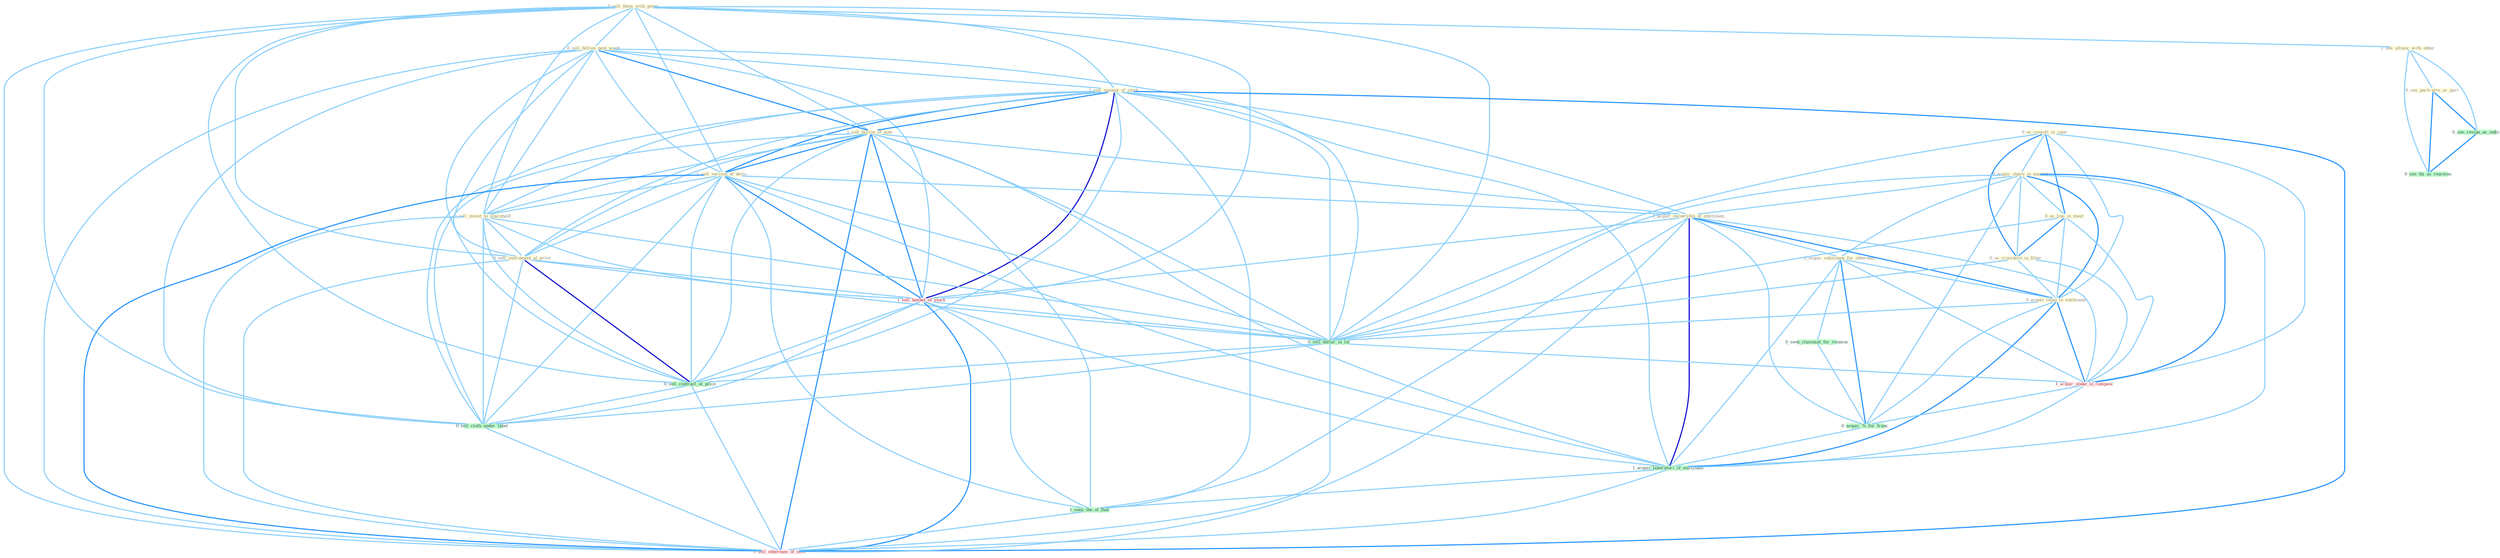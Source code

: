 Graph G{ 
    node
    [shape=polygon,style=filled,width=.5,height=.06,color="#BDFCC9",fixedsize=true,fontsize=4,
    fontcolor="#2f4f4f"];
    {node
    [color="#ffffe0", fontcolor="#8b7d6b"] "0_us_consult_in_case " "0_sell_them_with_gener " "0_sell_billion_next_week " "1_sell_amount_of_stock " "1_see_allianc_with_other " "1_sell_billion_of_note " "0_acquir_share_in_market " "1_sell_version_of_devic " "0_us_line_in_meet " "0_sell_invest_to_sharehold " "0_sell_instrument_at_price " "1_acquir_ownership_of_entitynam " "0_us_crocidolit_in_filter " "0_acquir_entitynam_for_othernum " "0_see_parti-give_as_part " "0_acquir_imag_in_entitynam "}
{node [color="#fff0f5", fontcolor="#b22222"] "1_sell_basket_of_stock " "1_acquir_stake_in_compani " "1_sell_othernum_of_offic "}
edge [color="#B0E2FF"];

	"0_us_consult_in_case " -- "0_acquir_share_in_market " [w="1", color="#87cefa" ];
	"0_us_consult_in_case " -- "0_us_line_in_meet " [w="2", color="#1e90ff" , len=0.8];
	"0_us_consult_in_case " -- "0_us_crocidolit_in_filter " [w="2", color="#1e90ff" , len=0.8];
	"0_us_consult_in_case " -- "0_acquir_imag_in_entitynam " [w="1", color="#87cefa" ];
	"0_us_consult_in_case " -- "0_sell_dollar_in_lot " [w="1", color="#87cefa" ];
	"0_us_consult_in_case " -- "1_acquir_stake_in_compani " [w="1", color="#87cefa" ];
	"0_sell_them_with_gener " -- "0_sell_billion_next_week " [w="1", color="#87cefa" ];
	"0_sell_them_with_gener " -- "1_sell_amount_of_stock " [w="1", color="#87cefa" ];
	"0_sell_them_with_gener " -- "1_see_allianc_with_other " [w="1", color="#87cefa" ];
	"0_sell_them_with_gener " -- "1_sell_billion_of_note " [w="1", color="#87cefa" ];
	"0_sell_them_with_gener " -- "1_sell_version_of_devic " [w="1", color="#87cefa" ];
	"0_sell_them_with_gener " -- "0_sell_invest_to_sharehold " [w="1", color="#87cefa" ];
	"0_sell_them_with_gener " -- "0_sell_instrument_at_price " [w="1", color="#87cefa" ];
	"0_sell_them_with_gener " -- "1_sell_basket_of_stock " [w="1", color="#87cefa" ];
	"0_sell_them_with_gener " -- "0_sell_dollar_in_lot " [w="1", color="#87cefa" ];
	"0_sell_them_with_gener " -- "0_sell_contract_at_price " [w="1", color="#87cefa" ];
	"0_sell_them_with_gener " -- "0_sell_cloth_under_label " [w="1", color="#87cefa" ];
	"0_sell_them_with_gener " -- "1_sell_othernum_of_offic " [w="1", color="#87cefa" ];
	"0_sell_billion_next_week " -- "1_sell_amount_of_stock " [w="1", color="#87cefa" ];
	"0_sell_billion_next_week " -- "1_sell_billion_of_note " [w="2", color="#1e90ff" , len=0.8];
	"0_sell_billion_next_week " -- "1_sell_version_of_devic " [w="1", color="#87cefa" ];
	"0_sell_billion_next_week " -- "0_sell_invest_to_sharehold " [w="1", color="#87cefa" ];
	"0_sell_billion_next_week " -- "0_sell_instrument_at_price " [w="1", color="#87cefa" ];
	"0_sell_billion_next_week " -- "1_sell_basket_of_stock " [w="1", color="#87cefa" ];
	"0_sell_billion_next_week " -- "0_sell_dollar_in_lot " [w="1", color="#87cefa" ];
	"0_sell_billion_next_week " -- "0_sell_contract_at_price " [w="1", color="#87cefa" ];
	"0_sell_billion_next_week " -- "0_sell_cloth_under_label " [w="1", color="#87cefa" ];
	"0_sell_billion_next_week " -- "1_sell_othernum_of_offic " [w="1", color="#87cefa" ];
	"1_sell_amount_of_stock " -- "1_sell_billion_of_note " [w="2", color="#1e90ff" , len=0.8];
	"1_sell_amount_of_stock " -- "1_sell_version_of_devic " [w="2", color="#1e90ff" , len=0.8];
	"1_sell_amount_of_stock " -- "0_sell_invest_to_sharehold " [w="1", color="#87cefa" ];
	"1_sell_amount_of_stock " -- "0_sell_instrument_at_price " [w="1", color="#87cefa" ];
	"1_sell_amount_of_stock " -- "1_acquir_ownership_of_entitynam " [w="1", color="#87cefa" ];
	"1_sell_amount_of_stock " -- "1_sell_basket_of_stock " [w="3", color="#0000cd" , len=0.6];
	"1_sell_amount_of_stock " -- "0_sell_dollar_in_lot " [w="1", color="#87cefa" ];
	"1_sell_amount_of_stock " -- "0_sell_contract_at_price " [w="1", color="#87cefa" ];
	"1_sell_amount_of_stock " -- "1_acquir_laboratori_of_entitynam " [w="1", color="#87cefa" ];
	"1_sell_amount_of_stock " -- "0_sell_cloth_under_label " [w="1", color="#87cefa" ];
	"1_sell_amount_of_stock " -- "1_seen_the_of_that " [w="1", color="#87cefa" ];
	"1_sell_amount_of_stock " -- "1_sell_othernum_of_offic " [w="2", color="#1e90ff" , len=0.8];
	"1_see_allianc_with_other " -- "0_see_parti-give_as_part " [w="1", color="#87cefa" ];
	"1_see_allianc_with_other " -- "0_see_resign_as_indic " [w="1", color="#87cefa" ];
	"1_see_allianc_with_other " -- "0_see_thi_as_reaction " [w="1", color="#87cefa" ];
	"1_sell_billion_of_note " -- "1_sell_version_of_devic " [w="2", color="#1e90ff" , len=0.8];
	"1_sell_billion_of_note " -- "0_sell_invest_to_sharehold " [w="1", color="#87cefa" ];
	"1_sell_billion_of_note " -- "0_sell_instrument_at_price " [w="1", color="#87cefa" ];
	"1_sell_billion_of_note " -- "1_acquir_ownership_of_entitynam " [w="1", color="#87cefa" ];
	"1_sell_billion_of_note " -- "1_sell_basket_of_stock " [w="2", color="#1e90ff" , len=0.8];
	"1_sell_billion_of_note " -- "0_sell_dollar_in_lot " [w="1", color="#87cefa" ];
	"1_sell_billion_of_note " -- "0_sell_contract_at_price " [w="1", color="#87cefa" ];
	"1_sell_billion_of_note " -- "1_acquir_laboratori_of_entitynam " [w="1", color="#87cefa" ];
	"1_sell_billion_of_note " -- "0_sell_cloth_under_label " [w="1", color="#87cefa" ];
	"1_sell_billion_of_note " -- "1_seen_the_of_that " [w="1", color="#87cefa" ];
	"1_sell_billion_of_note " -- "1_sell_othernum_of_offic " [w="2", color="#1e90ff" , len=0.8];
	"0_acquir_share_in_market " -- "0_us_line_in_meet " [w="1", color="#87cefa" ];
	"0_acquir_share_in_market " -- "1_acquir_ownership_of_entitynam " [w="1", color="#87cefa" ];
	"0_acquir_share_in_market " -- "0_us_crocidolit_in_filter " [w="1", color="#87cefa" ];
	"0_acquir_share_in_market " -- "0_acquir_entitynam_for_othernum " [w="1", color="#87cefa" ];
	"0_acquir_share_in_market " -- "0_acquir_imag_in_entitynam " [w="2", color="#1e90ff" , len=0.8];
	"0_acquir_share_in_market " -- "0_sell_dollar_in_lot " [w="1", color="#87cefa" ];
	"0_acquir_share_in_market " -- "1_acquir_stake_in_compani " [w="2", color="#1e90ff" , len=0.8];
	"0_acquir_share_in_market " -- "0_acquir_%_for_franc " [w="1", color="#87cefa" ];
	"0_acquir_share_in_market " -- "1_acquir_laboratori_of_entitynam " [w="1", color="#87cefa" ];
	"1_sell_version_of_devic " -- "0_sell_invest_to_sharehold " [w="1", color="#87cefa" ];
	"1_sell_version_of_devic " -- "0_sell_instrument_at_price " [w="1", color="#87cefa" ];
	"1_sell_version_of_devic " -- "1_acquir_ownership_of_entitynam " [w="1", color="#87cefa" ];
	"1_sell_version_of_devic " -- "1_sell_basket_of_stock " [w="2", color="#1e90ff" , len=0.8];
	"1_sell_version_of_devic " -- "0_sell_dollar_in_lot " [w="1", color="#87cefa" ];
	"1_sell_version_of_devic " -- "0_sell_contract_at_price " [w="1", color="#87cefa" ];
	"1_sell_version_of_devic " -- "1_acquir_laboratori_of_entitynam " [w="1", color="#87cefa" ];
	"1_sell_version_of_devic " -- "0_sell_cloth_under_label " [w="1", color="#87cefa" ];
	"1_sell_version_of_devic " -- "1_seen_the_of_that " [w="1", color="#87cefa" ];
	"1_sell_version_of_devic " -- "1_sell_othernum_of_offic " [w="2", color="#1e90ff" , len=0.8];
	"0_us_line_in_meet " -- "0_us_crocidolit_in_filter " [w="2", color="#1e90ff" , len=0.8];
	"0_us_line_in_meet " -- "0_acquir_imag_in_entitynam " [w="1", color="#87cefa" ];
	"0_us_line_in_meet " -- "0_sell_dollar_in_lot " [w="1", color="#87cefa" ];
	"0_us_line_in_meet " -- "1_acquir_stake_in_compani " [w="1", color="#87cefa" ];
	"0_sell_invest_to_sharehold " -- "0_sell_instrument_at_price " [w="1", color="#87cefa" ];
	"0_sell_invest_to_sharehold " -- "1_sell_basket_of_stock " [w="1", color="#87cefa" ];
	"0_sell_invest_to_sharehold " -- "0_sell_dollar_in_lot " [w="1", color="#87cefa" ];
	"0_sell_invest_to_sharehold " -- "0_sell_contract_at_price " [w="1", color="#87cefa" ];
	"0_sell_invest_to_sharehold " -- "0_sell_cloth_under_label " [w="1", color="#87cefa" ];
	"0_sell_invest_to_sharehold " -- "1_sell_othernum_of_offic " [w="1", color="#87cefa" ];
	"0_sell_instrument_at_price " -- "1_sell_basket_of_stock " [w="1", color="#87cefa" ];
	"0_sell_instrument_at_price " -- "0_sell_dollar_in_lot " [w="1", color="#87cefa" ];
	"0_sell_instrument_at_price " -- "0_sell_contract_at_price " [w="3", color="#0000cd" , len=0.6];
	"0_sell_instrument_at_price " -- "0_sell_cloth_under_label " [w="1", color="#87cefa" ];
	"0_sell_instrument_at_price " -- "1_sell_othernum_of_offic " [w="1", color="#87cefa" ];
	"1_acquir_ownership_of_entitynam " -- "0_acquir_entitynam_for_othernum " [w="1", color="#87cefa" ];
	"1_acquir_ownership_of_entitynam " -- "0_acquir_imag_in_entitynam " [w="2", color="#1e90ff" , len=0.8];
	"1_acquir_ownership_of_entitynam " -- "1_sell_basket_of_stock " [w="1", color="#87cefa" ];
	"1_acquir_ownership_of_entitynam " -- "1_acquir_stake_in_compani " [w="1", color="#87cefa" ];
	"1_acquir_ownership_of_entitynam " -- "0_acquir_%_for_franc " [w="1", color="#87cefa" ];
	"1_acquir_ownership_of_entitynam " -- "1_acquir_laboratori_of_entitynam " [w="3", color="#0000cd" , len=0.6];
	"1_acquir_ownership_of_entitynam " -- "1_seen_the_of_that " [w="1", color="#87cefa" ];
	"1_acquir_ownership_of_entitynam " -- "1_sell_othernum_of_offic " [w="1", color="#87cefa" ];
	"0_us_crocidolit_in_filter " -- "0_acquir_imag_in_entitynam " [w="1", color="#87cefa" ];
	"0_us_crocidolit_in_filter " -- "0_sell_dollar_in_lot " [w="1", color="#87cefa" ];
	"0_us_crocidolit_in_filter " -- "1_acquir_stake_in_compani " [w="1", color="#87cefa" ];
	"0_acquir_entitynam_for_othernum " -- "0_acquir_imag_in_entitynam " [w="1", color="#87cefa" ];
	"0_acquir_entitynam_for_othernum " -- "0_seek_classmat_for_reunion " [w="1", color="#87cefa" ];
	"0_acquir_entitynam_for_othernum " -- "1_acquir_stake_in_compani " [w="1", color="#87cefa" ];
	"0_acquir_entitynam_for_othernum " -- "0_acquir_%_for_franc " [w="2", color="#1e90ff" , len=0.8];
	"0_acquir_entitynam_for_othernum " -- "1_acquir_laboratori_of_entitynam " [w="1", color="#87cefa" ];
	"0_see_parti-give_as_part " -- "0_see_resign_as_indic " [w="2", color="#1e90ff" , len=0.8];
	"0_see_parti-give_as_part " -- "0_see_thi_as_reaction " [w="2", color="#1e90ff" , len=0.8];
	"0_acquir_imag_in_entitynam " -- "0_sell_dollar_in_lot " [w="1", color="#87cefa" ];
	"0_acquir_imag_in_entitynam " -- "1_acquir_stake_in_compani " [w="2", color="#1e90ff" , len=0.8];
	"0_acquir_imag_in_entitynam " -- "0_acquir_%_for_franc " [w="1", color="#87cefa" ];
	"0_acquir_imag_in_entitynam " -- "1_acquir_laboratori_of_entitynam " [w="2", color="#1e90ff" , len=0.8];
	"0_seek_classmat_for_reunion " -- "0_acquir_%_for_franc " [w="1", color="#87cefa" ];
	"1_sell_basket_of_stock " -- "0_sell_dollar_in_lot " [w="1", color="#87cefa" ];
	"1_sell_basket_of_stock " -- "0_sell_contract_at_price " [w="1", color="#87cefa" ];
	"1_sell_basket_of_stock " -- "1_acquir_laboratori_of_entitynam " [w="1", color="#87cefa" ];
	"1_sell_basket_of_stock " -- "0_sell_cloth_under_label " [w="1", color="#87cefa" ];
	"1_sell_basket_of_stock " -- "1_seen_the_of_that " [w="1", color="#87cefa" ];
	"1_sell_basket_of_stock " -- "1_sell_othernum_of_offic " [w="2", color="#1e90ff" , len=0.8];
	"0_sell_dollar_in_lot " -- "1_acquir_stake_in_compani " [w="1", color="#87cefa" ];
	"0_sell_dollar_in_lot " -- "0_sell_contract_at_price " [w="1", color="#87cefa" ];
	"0_sell_dollar_in_lot " -- "0_sell_cloth_under_label " [w="1", color="#87cefa" ];
	"0_sell_dollar_in_lot " -- "1_sell_othernum_of_offic " [w="1", color="#87cefa" ];
	"0_see_resign_as_indic " -- "0_see_thi_as_reaction " [w="2", color="#1e90ff" , len=0.8];
	"1_acquir_stake_in_compani " -- "0_acquir_%_for_franc " [w="1", color="#87cefa" ];
	"1_acquir_stake_in_compani " -- "1_acquir_laboratori_of_entitynam " [w="1", color="#87cefa" ];
	"0_acquir_%_for_franc " -- "1_acquir_laboratori_of_entitynam " [w="1", color="#87cefa" ];
	"0_sell_contract_at_price " -- "0_sell_cloth_under_label " [w="1", color="#87cefa" ];
	"0_sell_contract_at_price " -- "1_sell_othernum_of_offic " [w="1", color="#87cefa" ];
	"1_acquir_laboratori_of_entitynam " -- "1_seen_the_of_that " [w="1", color="#87cefa" ];
	"1_acquir_laboratori_of_entitynam " -- "1_sell_othernum_of_offic " [w="1", color="#87cefa" ];
	"0_sell_cloth_under_label " -- "1_sell_othernum_of_offic " [w="1", color="#87cefa" ];
	"1_seen_the_of_that " -- "1_sell_othernum_of_offic " [w="1", color="#87cefa" ];
}